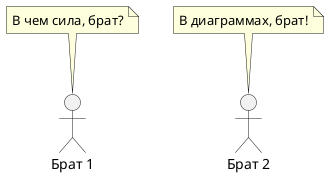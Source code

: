 @startuml

actor "Брат 1" as a

actor "Брат 2" as b

note top of a : В чем сила, брат?
note top of b : В диаграммах, брат!


@enduml